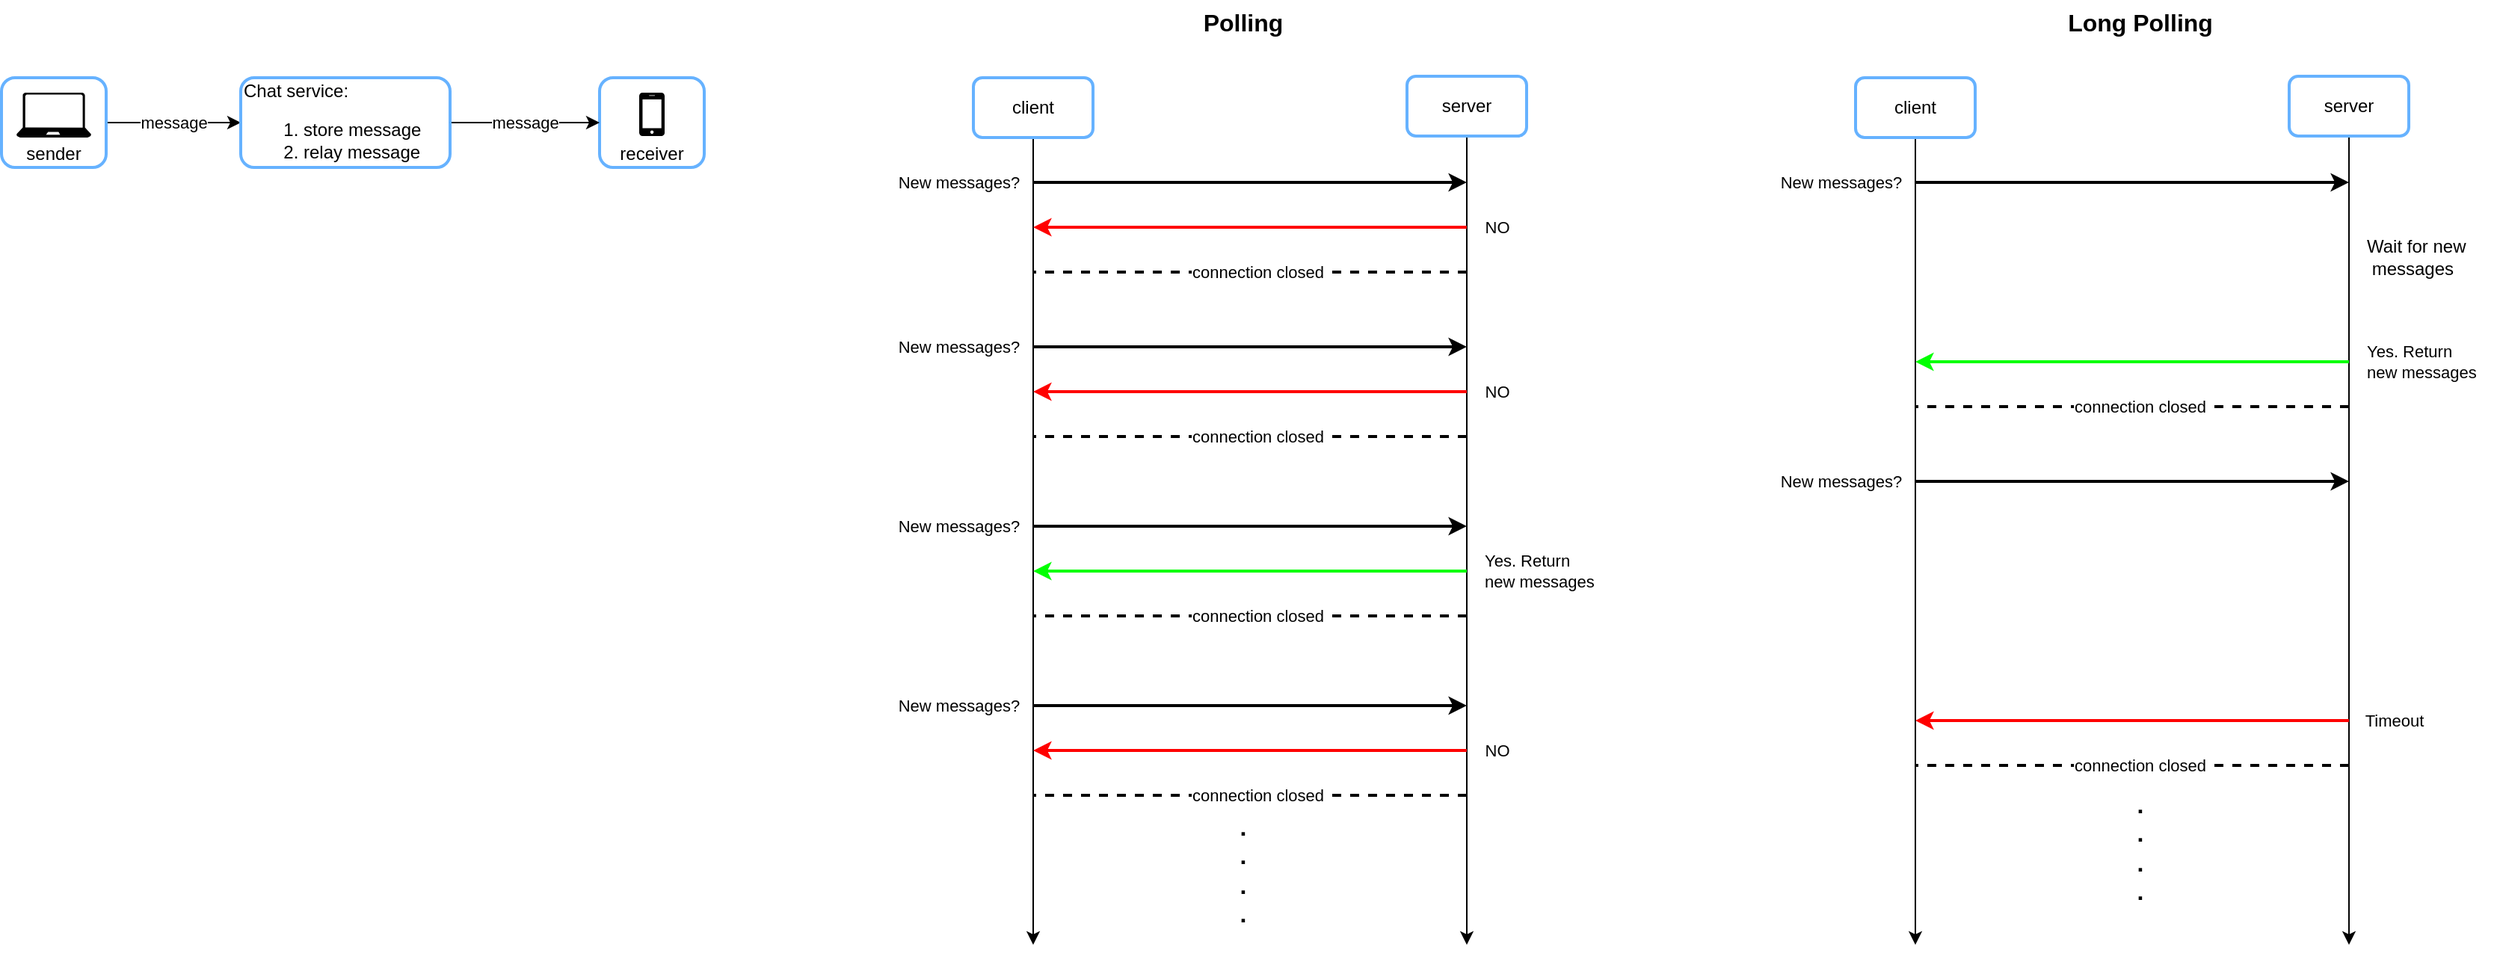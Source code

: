 <mxfile version="25.0.0">
  <diagram name="Page-1" id="FtNxCwowRMe4gdOH6G9q">
    <mxGraphModel dx="1194" dy="772" grid="1" gridSize="10" guides="1" tooltips="1" connect="1" arrows="1" fold="1" page="1" pageScale="1" pageWidth="827" pageHeight="1169" math="0" shadow="0">
      <root>
        <mxCell id="0" />
        <mxCell id="1" parent="0" />
        <mxCell id="T0ZbATX3OQyOeFIi9A4T-1" value="message" style="edgeStyle=orthogonalEdgeStyle;rounded=0;orthogonalLoop=1;jettySize=auto;html=1;entryX=0;entryY=0.5;entryDx=0;entryDy=0;" edge="1" parent="1" source="T0ZbATX3OQyOeFIi9A4T-2" target="T0ZbATX3OQyOeFIi9A4T-7">
          <mxGeometry relative="1" as="geometry" />
        </mxCell>
        <mxCell id="T0ZbATX3OQyOeFIi9A4T-2" value="sender" style="rounded=1;whiteSpace=wrap;html=1;strokeColor=#66B2FF;strokeWidth=2;verticalAlign=bottom;" vertex="1" parent="1">
          <mxGeometry x="90" y="100" width="70" height="60" as="geometry" />
        </mxCell>
        <mxCell id="T0ZbATX3OQyOeFIi9A4T-3" value="" style="sketch=0;aspect=fixed;pointerEvents=1;shadow=0;dashed=0;html=1;strokeColor=none;labelPosition=center;verticalLabelPosition=bottom;verticalAlign=top;align=center;fillColor=#000000;shape=mxgraph.azure.laptop;labelBackgroundColor=none;labelBorderColor=none;fontColor=#000000;" vertex="1" parent="1">
          <mxGeometry x="100" y="110" width="50" height="30" as="geometry" />
        </mxCell>
        <mxCell id="T0ZbATX3OQyOeFIi9A4T-4" value="receiver" style="rounded=1;whiteSpace=wrap;html=1;strokeColor=#66B2FF;strokeWidth=2;verticalAlign=bottom;" vertex="1" parent="1">
          <mxGeometry x="490" y="100" width="70" height="60" as="geometry" />
        </mxCell>
        <mxCell id="T0ZbATX3OQyOeFIi9A4T-5" value="" style="sketch=0;pointerEvents=1;shadow=0;dashed=0;html=1;strokeColor=none;fillColor=#000000;labelPosition=center;verticalLabelPosition=bottom;verticalAlign=top;outlineConnect=0;align=center;shape=mxgraph.office.devices.cell_phone_iphone_proportional;" vertex="1" parent="1">
          <mxGeometry x="516.5" y="110" width="17" height="29" as="geometry" />
        </mxCell>
        <mxCell id="T0ZbATX3OQyOeFIi9A4T-6" value="message" style="edgeStyle=orthogonalEdgeStyle;rounded=0;orthogonalLoop=1;jettySize=auto;html=1;" edge="1" parent="1" source="T0ZbATX3OQyOeFIi9A4T-7" target="T0ZbATX3OQyOeFIi9A4T-4">
          <mxGeometry relative="1" as="geometry" />
        </mxCell>
        <mxCell id="T0ZbATX3OQyOeFIi9A4T-7" value="Chat service:&lt;div&gt;&lt;ol&gt;&lt;li&gt;store message&lt;/li&gt;&lt;li&gt;relay message&lt;/li&gt;&lt;/ol&gt;&lt;/div&gt;" style="rounded=1;html=1;strokeColor=#66B2FF;strokeWidth=2;verticalAlign=middle;whiteSpace=wrap;spacingTop=9;align=left;" vertex="1" parent="1">
          <mxGeometry x="250" y="100" width="140" height="60" as="geometry" />
        </mxCell>
        <mxCell id="T0ZbATX3OQyOeFIi9A4T-8" style="edgeStyle=orthogonalEdgeStyle;rounded=0;orthogonalLoop=1;jettySize=auto;html=1;" edge="1" parent="1" source="T0ZbATX3OQyOeFIi9A4T-9">
          <mxGeometry relative="1" as="geometry">
            <mxPoint x="780" y="680" as="targetPoint" />
            <Array as="points">
              <mxPoint x="780" y="631" />
            </Array>
          </mxGeometry>
        </mxCell>
        <mxCell id="T0ZbATX3OQyOeFIi9A4T-9" value="client" style="rounded=1;whiteSpace=wrap;html=1;strokeColor=#66B2FF;strokeWidth=2;verticalAlign=middle;" vertex="1" parent="1">
          <mxGeometry x="740" y="100" width="80" height="40" as="geometry" />
        </mxCell>
        <mxCell id="T0ZbATX3OQyOeFIi9A4T-10" style="edgeStyle=orthogonalEdgeStyle;rounded=0;orthogonalLoop=1;jettySize=auto;html=1;" edge="1" parent="1" source="T0ZbATX3OQyOeFIi9A4T-11">
          <mxGeometry relative="1" as="geometry">
            <mxPoint x="1070" y="680" as="targetPoint" />
            <Array as="points">
              <mxPoint x="1070" y="611" />
            </Array>
          </mxGeometry>
        </mxCell>
        <mxCell id="T0ZbATX3OQyOeFIi9A4T-11" value="server" style="rounded=1;whiteSpace=wrap;html=1;strokeColor=#66B2FF;strokeWidth=2;verticalAlign=middle;" vertex="1" parent="1">
          <mxGeometry x="1030" y="99" width="80" height="40" as="geometry" />
        </mxCell>
        <mxCell id="T0ZbATX3OQyOeFIi9A4T-12" value="New messages?" style="endArrow=classic;html=1;rounded=0;labelPosition=center;verticalLabelPosition=middle;align=center;verticalAlign=middle;strokeWidth=2;" edge="1" parent="1">
          <mxGeometry x="-1" y="-50" width="50" height="50" relative="1" as="geometry">
            <mxPoint x="780" y="170" as="sourcePoint" />
            <mxPoint x="1070" y="170" as="targetPoint" />
            <mxPoint x="-50" y="-50" as="offset" />
          </mxGeometry>
        </mxCell>
        <mxCell id="T0ZbATX3OQyOeFIi9A4T-13" value="NO" style="endArrow=classic;html=1;rounded=0;labelPosition=center;verticalLabelPosition=middle;align=center;verticalAlign=middle;strokeColor=#FF0000;strokeWidth=2;" edge="1" parent="1">
          <mxGeometry x="-1" y="-20" width="50" height="50" relative="1" as="geometry">
            <mxPoint x="1070" y="200" as="sourcePoint" />
            <mxPoint x="780" y="200" as="targetPoint" />
            <mxPoint x="20" y="20" as="offset" />
          </mxGeometry>
        </mxCell>
        <mxCell id="T0ZbATX3OQyOeFIi9A4T-14" value="connection closed" style="endArrow=none;html=1;rounded=0;labelPosition=center;verticalLabelPosition=middle;align=center;verticalAlign=middle;strokeColor=#000000;dashed=1;endFill=0;strokeWidth=2;" edge="1" parent="1">
          <mxGeometry x="-0.035" width="50" height="50" relative="1" as="geometry">
            <mxPoint x="1070" y="230" as="sourcePoint" />
            <mxPoint x="780" y="230" as="targetPoint" />
            <mxPoint as="offset" />
          </mxGeometry>
        </mxCell>
        <mxCell id="T0ZbATX3OQyOeFIi9A4T-15" value="New messages?" style="endArrow=classic;html=1;rounded=0;labelPosition=center;verticalLabelPosition=middle;align=center;verticalAlign=middle;strokeWidth=2;" edge="1" parent="1">
          <mxGeometry x="-1" y="-50" width="50" height="50" relative="1" as="geometry">
            <mxPoint x="780" y="280" as="sourcePoint" />
            <mxPoint x="1070" y="280" as="targetPoint" />
            <mxPoint x="-50" y="-50" as="offset" />
          </mxGeometry>
        </mxCell>
        <mxCell id="T0ZbATX3OQyOeFIi9A4T-16" value="NO" style="endArrow=classic;html=1;rounded=0;labelPosition=center;verticalLabelPosition=middle;align=center;verticalAlign=middle;strokeColor=#FF0000;strokeWidth=2;" edge="1" parent="1">
          <mxGeometry x="-1" y="-20" width="50" height="50" relative="1" as="geometry">
            <mxPoint x="1070" y="310" as="sourcePoint" />
            <mxPoint x="780" y="310" as="targetPoint" />
            <mxPoint x="20" y="20" as="offset" />
          </mxGeometry>
        </mxCell>
        <mxCell id="T0ZbATX3OQyOeFIi9A4T-17" value="connection closed" style="endArrow=none;html=1;rounded=0;labelPosition=center;verticalLabelPosition=middle;align=center;verticalAlign=middle;strokeColor=#000000;dashed=1;endFill=0;strokeWidth=2;" edge="1" parent="1">
          <mxGeometry x="-0.035" width="50" height="50" relative="1" as="geometry">
            <mxPoint x="1070" y="340" as="sourcePoint" />
            <mxPoint x="780" y="340" as="targetPoint" />
            <mxPoint as="offset" />
          </mxGeometry>
        </mxCell>
        <mxCell id="T0ZbATX3OQyOeFIi9A4T-18" value="&lt;b&gt;&lt;font style=&quot;font-size: 16px;&quot;&gt;Polling&lt;/font&gt;&lt;/b&gt;" style="text;html=1;align=center;verticalAlign=middle;resizable=0;points=[];autosize=1;strokeColor=none;fillColor=none;" vertex="1" parent="1">
          <mxGeometry x="880" y="48" width="80" height="30" as="geometry" />
        </mxCell>
        <mxCell id="T0ZbATX3OQyOeFIi9A4T-19" value="New messages?" style="endArrow=classic;html=1;rounded=0;labelPosition=center;verticalLabelPosition=middle;align=center;verticalAlign=middle;strokeWidth=2;" edge="1" parent="1">
          <mxGeometry x="-1" y="-50" width="50" height="50" relative="1" as="geometry">
            <mxPoint x="780" y="400" as="sourcePoint" />
            <mxPoint x="1070" y="400" as="targetPoint" />
            <mxPoint x="-50" y="-50" as="offset" />
          </mxGeometry>
        </mxCell>
        <mxCell id="T0ZbATX3OQyOeFIi9A4T-20" value="Yes. Return&amp;nbsp;&lt;div&gt;new messages&amp;nbsp;&lt;/div&gt;" style="endArrow=classic;html=1;rounded=0;labelPosition=center;verticalLabelPosition=middle;align=left;verticalAlign=middle;strokeColor=#00FF00;strokeWidth=2;" edge="1" parent="1">
          <mxGeometry x="-1" y="-10" width="50" height="50" relative="1" as="geometry">
            <mxPoint x="1070" y="430" as="sourcePoint" />
            <mxPoint x="780" y="430" as="targetPoint" />
            <mxPoint x="10" y="10" as="offset" />
          </mxGeometry>
        </mxCell>
        <mxCell id="T0ZbATX3OQyOeFIi9A4T-21" value="connection closed" style="endArrow=none;html=1;rounded=0;labelPosition=center;verticalLabelPosition=middle;align=center;verticalAlign=middle;strokeColor=#000000;dashed=1;endFill=0;strokeWidth=2;" edge="1" parent="1">
          <mxGeometry x="-0.035" width="50" height="50" relative="1" as="geometry">
            <mxPoint x="1070" y="460" as="sourcePoint" />
            <mxPoint x="780" y="460" as="targetPoint" />
            <mxPoint as="offset" />
          </mxGeometry>
        </mxCell>
        <mxCell id="T0ZbATX3OQyOeFIi9A4T-22" value="New messages?" style="endArrow=classic;html=1;rounded=0;labelPosition=center;verticalLabelPosition=middle;align=center;verticalAlign=middle;strokeWidth=2;" edge="1" parent="1">
          <mxGeometry x="-1" y="-50" width="50" height="50" relative="1" as="geometry">
            <mxPoint x="780" y="520" as="sourcePoint" />
            <mxPoint x="1070" y="520" as="targetPoint" />
            <mxPoint x="-50" y="-50" as="offset" />
          </mxGeometry>
        </mxCell>
        <mxCell id="T0ZbATX3OQyOeFIi9A4T-23" value="NO" style="endArrow=classic;html=1;rounded=0;labelPosition=center;verticalLabelPosition=middle;align=center;verticalAlign=middle;strokeColor=#FF0000;strokeWidth=2;" edge="1" parent="1">
          <mxGeometry x="-1" y="-20" width="50" height="50" relative="1" as="geometry">
            <mxPoint x="1070" y="550" as="sourcePoint" />
            <mxPoint x="780" y="550" as="targetPoint" />
            <mxPoint x="20" y="20" as="offset" />
          </mxGeometry>
        </mxCell>
        <mxCell id="T0ZbATX3OQyOeFIi9A4T-24" value="connection closed" style="endArrow=none;html=1;rounded=0;labelPosition=center;verticalLabelPosition=middle;align=center;verticalAlign=middle;strokeColor=#000000;dashed=1;endFill=0;strokeWidth=2;" edge="1" parent="1">
          <mxGeometry x="-0.035" width="50" height="50" relative="1" as="geometry">
            <mxPoint x="1070" y="580" as="sourcePoint" />
            <mxPoint x="780" y="580" as="targetPoint" />
            <mxPoint as="offset" />
          </mxGeometry>
        </mxCell>
        <mxCell id="T0ZbATX3OQyOeFIi9A4T-25" value=".&lt;div&gt;.&lt;/div&gt;&lt;div&gt;.&lt;/div&gt;&lt;div&gt;.&lt;/div&gt;" style="text;html=1;align=center;verticalAlign=middle;resizable=0;points=[];autosize=1;strokeColor=none;fillColor=none;fontStyle=1;fontSize=16;" vertex="1" parent="1">
          <mxGeometry x="905" y="585" width="30" height="90" as="geometry" />
        </mxCell>
        <mxCell id="T0ZbATX3OQyOeFIi9A4T-26" style="edgeStyle=orthogonalEdgeStyle;rounded=0;orthogonalLoop=1;jettySize=auto;html=1;" edge="1" parent="1" source="T0ZbATX3OQyOeFIi9A4T-27">
          <mxGeometry relative="1" as="geometry">
            <mxPoint x="1370" y="680" as="targetPoint" />
            <Array as="points">
              <mxPoint x="1370" y="631" />
            </Array>
          </mxGeometry>
        </mxCell>
        <mxCell id="T0ZbATX3OQyOeFIi9A4T-27" value="client" style="rounded=1;whiteSpace=wrap;html=1;strokeColor=#66B2FF;strokeWidth=2;verticalAlign=middle;" vertex="1" parent="1">
          <mxGeometry x="1330" y="100" width="80" height="40" as="geometry" />
        </mxCell>
        <mxCell id="T0ZbATX3OQyOeFIi9A4T-28" style="edgeStyle=orthogonalEdgeStyle;rounded=0;orthogonalLoop=1;jettySize=auto;html=1;" edge="1" parent="1" source="T0ZbATX3OQyOeFIi9A4T-29">
          <mxGeometry relative="1" as="geometry">
            <mxPoint x="1660" y="680" as="targetPoint" />
            <Array as="points">
              <mxPoint x="1660" y="611" />
            </Array>
          </mxGeometry>
        </mxCell>
        <mxCell id="T0ZbATX3OQyOeFIi9A4T-29" value="server" style="rounded=1;whiteSpace=wrap;html=1;strokeColor=#66B2FF;strokeWidth=2;verticalAlign=middle;" vertex="1" parent="1">
          <mxGeometry x="1620" y="99" width="80" height="40" as="geometry" />
        </mxCell>
        <mxCell id="T0ZbATX3OQyOeFIi9A4T-30" value="New messages?" style="endArrow=classic;html=1;rounded=0;labelPosition=center;verticalLabelPosition=middle;align=center;verticalAlign=middle;strokeWidth=2;" edge="1" parent="1">
          <mxGeometry x="-1" y="-50" width="50" height="50" relative="1" as="geometry">
            <mxPoint x="1370" y="170" as="sourcePoint" />
            <mxPoint x="1660" y="170" as="targetPoint" />
            <mxPoint x="-50" y="-50" as="offset" />
          </mxGeometry>
        </mxCell>
        <mxCell id="T0ZbATX3OQyOeFIi9A4T-31" value="connection closed" style="endArrow=none;html=1;rounded=0;labelPosition=center;verticalLabelPosition=middle;align=center;verticalAlign=middle;strokeColor=#000000;dashed=1;endFill=0;strokeWidth=2;" edge="1" parent="1">
          <mxGeometry x="-0.035" width="50" height="50" relative="1" as="geometry">
            <mxPoint x="1660" y="320" as="sourcePoint" />
            <mxPoint x="1370" y="320" as="targetPoint" />
            <mxPoint as="offset" />
          </mxGeometry>
        </mxCell>
        <mxCell id="T0ZbATX3OQyOeFIi9A4T-32" value="New messages?" style="endArrow=classic;html=1;rounded=0;labelPosition=center;verticalLabelPosition=middle;align=center;verticalAlign=middle;strokeWidth=2;" edge="1" parent="1">
          <mxGeometry x="-1" y="-50" width="50" height="50" relative="1" as="geometry">
            <mxPoint x="1370" y="370" as="sourcePoint" />
            <mxPoint x="1660" y="370" as="targetPoint" />
            <mxPoint x="-50" y="-50" as="offset" />
          </mxGeometry>
        </mxCell>
        <mxCell id="T0ZbATX3OQyOeFIi9A4T-33" value="Timeout" style="endArrow=classic;html=1;rounded=0;labelPosition=center;verticalLabelPosition=middle;align=center;verticalAlign=middle;strokeColor=#FF0000;strokeWidth=2;" edge="1" parent="1">
          <mxGeometry x="-1" y="-30" width="50" height="50" relative="1" as="geometry">
            <mxPoint x="1660" y="530" as="sourcePoint" />
            <mxPoint x="1370" y="530" as="targetPoint" />
            <mxPoint x="30" y="30" as="offset" />
          </mxGeometry>
        </mxCell>
        <mxCell id="T0ZbATX3OQyOeFIi9A4T-34" value="connection closed" style="endArrow=none;html=1;rounded=0;labelPosition=center;verticalLabelPosition=middle;align=center;verticalAlign=middle;strokeColor=#000000;dashed=1;endFill=0;strokeWidth=2;" edge="1" parent="1">
          <mxGeometry x="-0.035" width="50" height="50" relative="1" as="geometry">
            <mxPoint x="1660" y="560" as="sourcePoint" />
            <mxPoint x="1370" y="560" as="targetPoint" />
            <mxPoint as="offset" />
          </mxGeometry>
        </mxCell>
        <mxCell id="T0ZbATX3OQyOeFIi9A4T-35" value="&lt;b&gt;&lt;font style=&quot;font-size: 16px;&quot;&gt;Long Polling&lt;/font&gt;&lt;/b&gt;" style="text;html=1;align=center;verticalAlign=middle;resizable=0;points=[];autosize=1;strokeColor=none;fillColor=none;" vertex="1" parent="1">
          <mxGeometry x="1460" y="48" width="120" height="30" as="geometry" />
        </mxCell>
        <mxCell id="T0ZbATX3OQyOeFIi9A4T-36" value=".&lt;div&gt;.&lt;/div&gt;&lt;div&gt;.&lt;/div&gt;&lt;div&gt;.&lt;/div&gt;" style="text;html=1;align=center;verticalAlign=middle;resizable=0;points=[];autosize=1;strokeColor=none;fillColor=none;fontStyle=1;fontSize=16;" vertex="1" parent="1">
          <mxGeometry x="1505" y="570" width="30" height="90" as="geometry" />
        </mxCell>
        <mxCell id="T0ZbATX3OQyOeFIi9A4T-37" value="Yes. Return&amp;nbsp;&lt;div&gt;new messages&amp;nbsp;&lt;/div&gt;" style="endArrow=classic;html=1;rounded=0;labelPosition=center;verticalLabelPosition=middle;align=left;verticalAlign=middle;strokeColor=#00FF00;strokeWidth=2;" edge="1" parent="1">
          <mxGeometry x="-1" y="-10" width="50" height="50" relative="1" as="geometry">
            <mxPoint x="1660" y="290" as="sourcePoint" />
            <mxPoint x="1370" y="290" as="targetPoint" />
            <mxPoint x="10" y="10" as="offset" />
          </mxGeometry>
        </mxCell>
        <mxCell id="T0ZbATX3OQyOeFIi9A4T-38" value="Wait for new&lt;div&gt;&amp;nbsp;messages&lt;/div&gt;" style="text;html=1;align=left;verticalAlign=middle;resizable=0;points=[];autosize=1;strokeColor=none;fillColor=none;" vertex="1" parent="1">
          <mxGeometry x="1670" y="200" width="90" height="40" as="geometry" />
        </mxCell>
      </root>
    </mxGraphModel>
  </diagram>
</mxfile>
